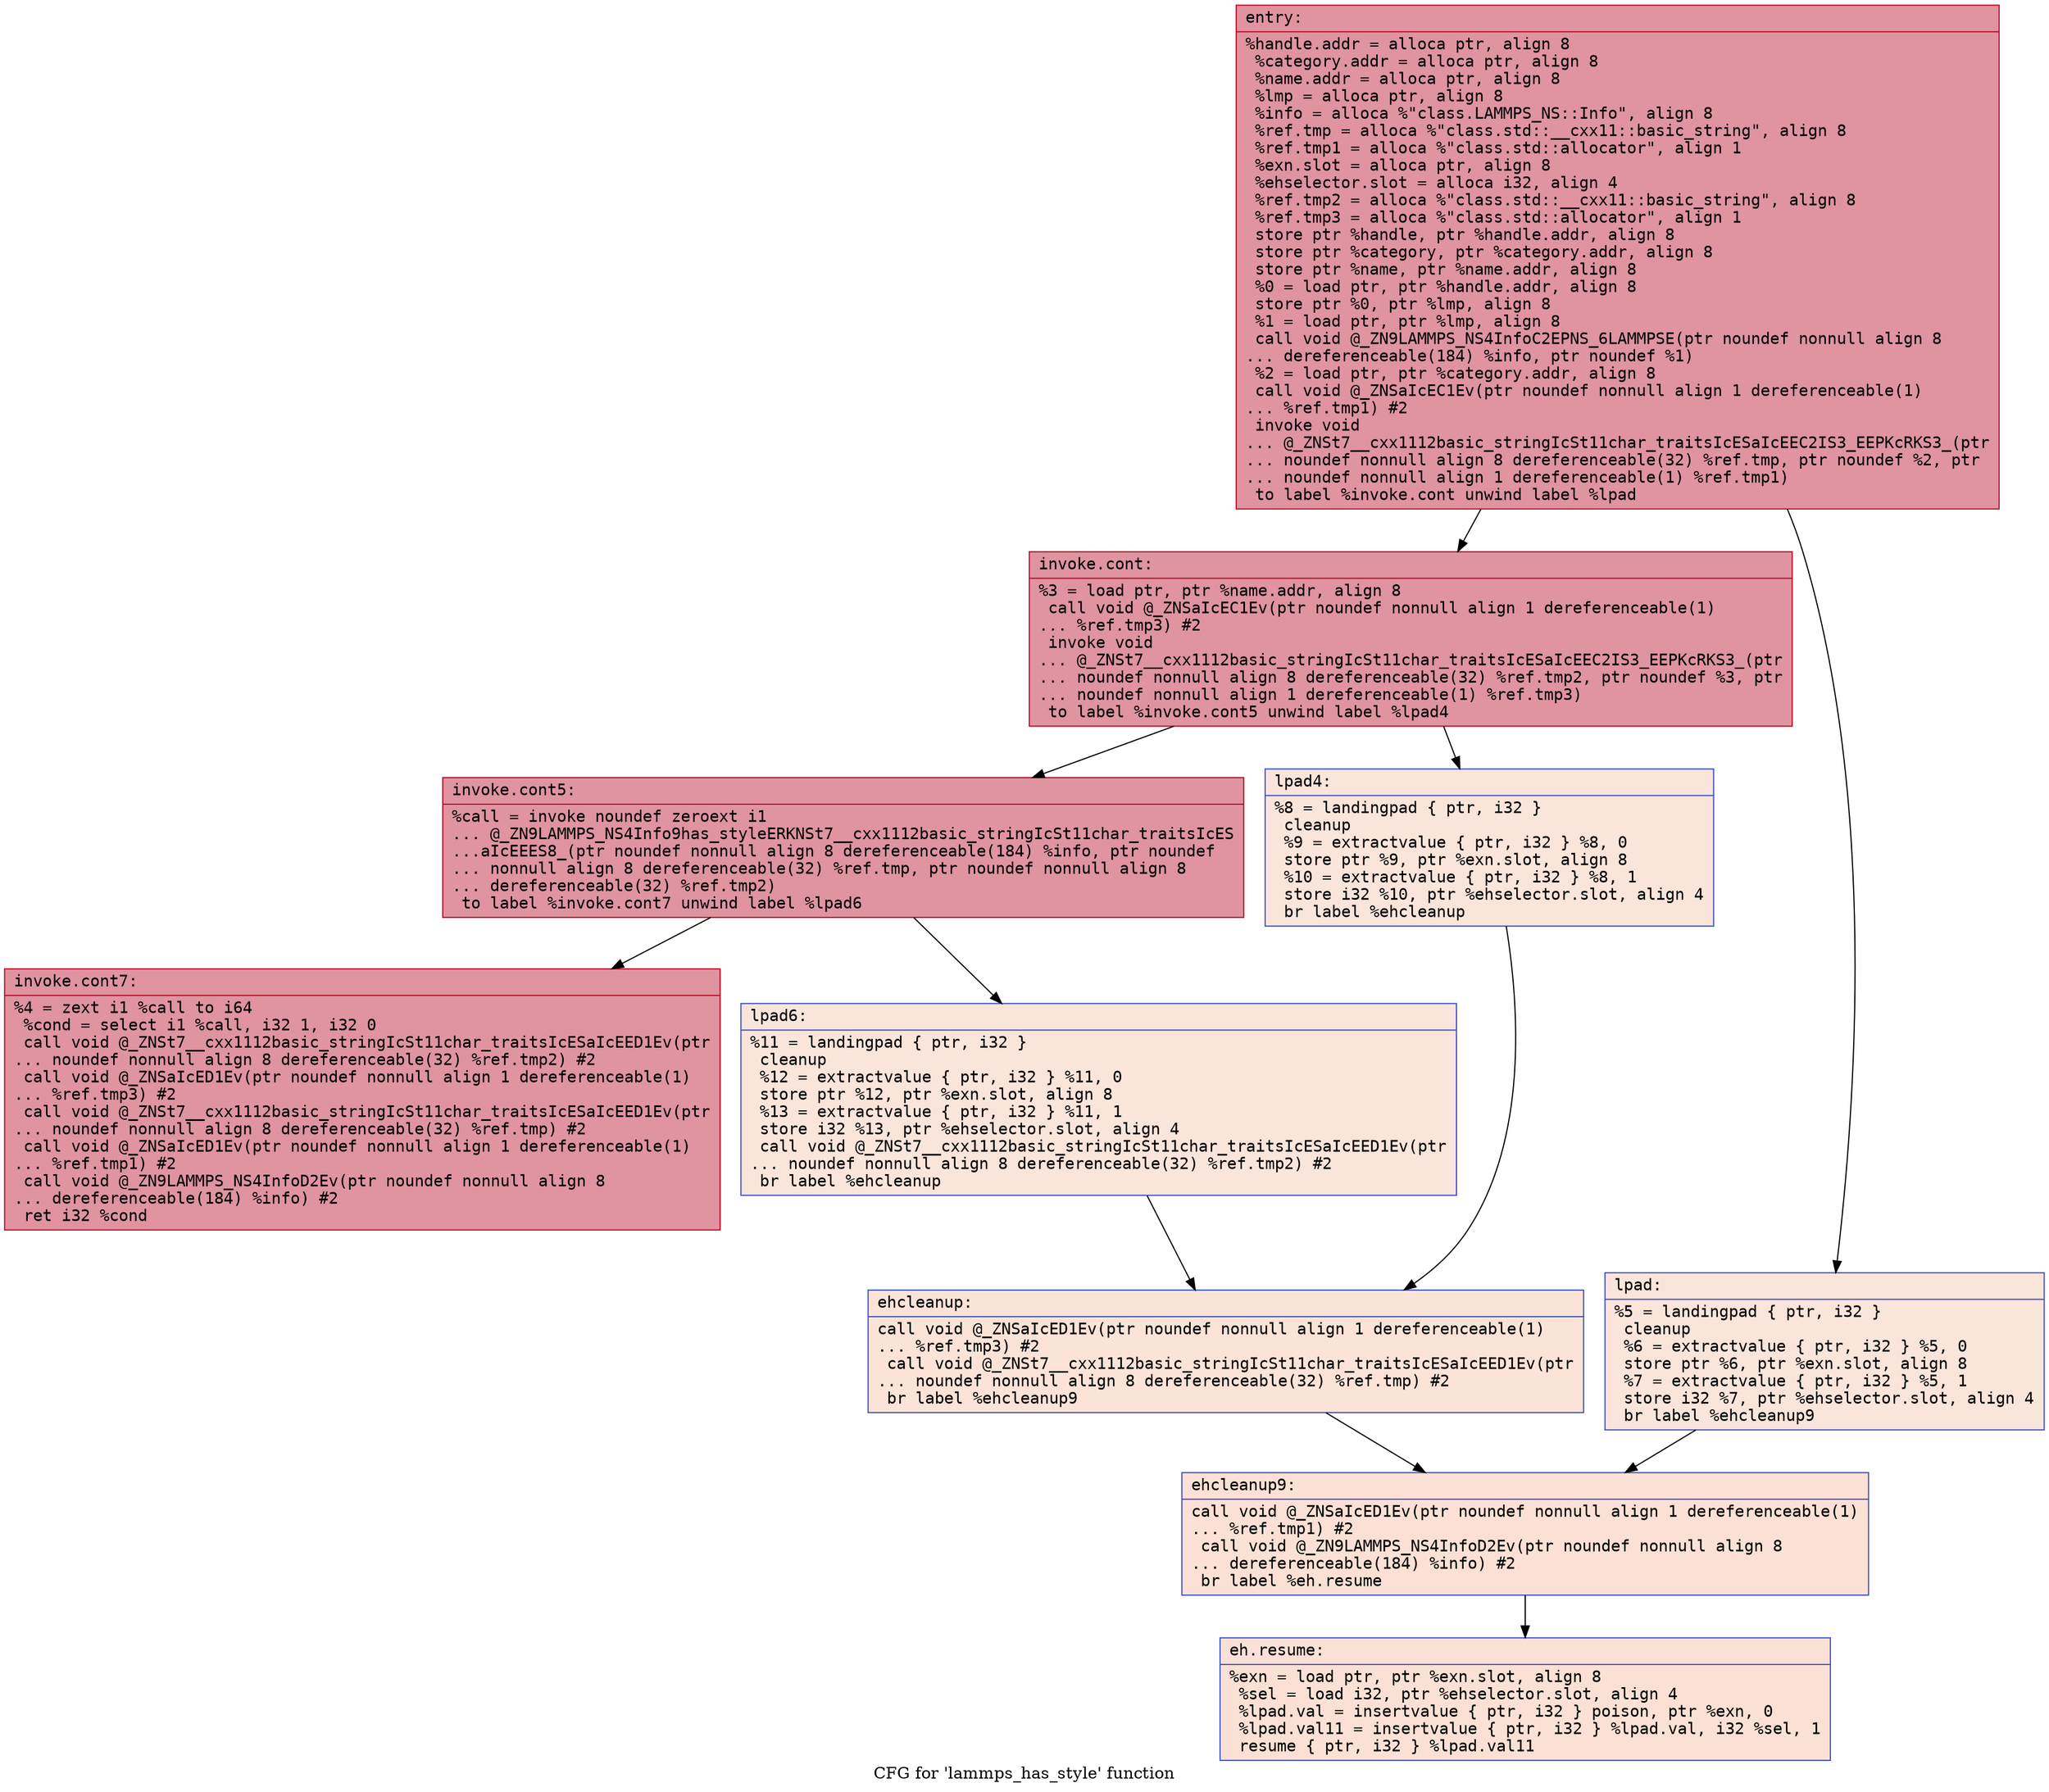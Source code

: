 digraph "CFG for 'lammps_has_style' function" {
	label="CFG for 'lammps_has_style' function";

	Node0x55bdf8109400 [shape=record,color="#b70d28ff", style=filled, fillcolor="#b70d2870" fontname="Courier",label="{entry:\l|  %handle.addr = alloca ptr, align 8\l  %category.addr = alloca ptr, align 8\l  %name.addr = alloca ptr, align 8\l  %lmp = alloca ptr, align 8\l  %info = alloca %\"class.LAMMPS_NS::Info\", align 8\l  %ref.tmp = alloca %\"class.std::__cxx11::basic_string\", align 8\l  %ref.tmp1 = alloca %\"class.std::allocator\", align 1\l  %exn.slot = alloca ptr, align 8\l  %ehselector.slot = alloca i32, align 4\l  %ref.tmp2 = alloca %\"class.std::__cxx11::basic_string\", align 8\l  %ref.tmp3 = alloca %\"class.std::allocator\", align 1\l  store ptr %handle, ptr %handle.addr, align 8\l  store ptr %category, ptr %category.addr, align 8\l  store ptr %name, ptr %name.addr, align 8\l  %0 = load ptr, ptr %handle.addr, align 8\l  store ptr %0, ptr %lmp, align 8\l  %1 = load ptr, ptr %lmp, align 8\l  call void @_ZN9LAMMPS_NS4InfoC2EPNS_6LAMMPSE(ptr noundef nonnull align 8\l... dereferenceable(184) %info, ptr noundef %1)\l  %2 = load ptr, ptr %category.addr, align 8\l  call void @_ZNSaIcEC1Ev(ptr noundef nonnull align 1 dereferenceable(1)\l... %ref.tmp1) #2\l  invoke void\l... @_ZNSt7__cxx1112basic_stringIcSt11char_traitsIcESaIcEEC2IS3_EEPKcRKS3_(ptr\l... noundef nonnull align 8 dereferenceable(32) %ref.tmp, ptr noundef %2, ptr\l... noundef nonnull align 1 dereferenceable(1) %ref.tmp1)\l          to label %invoke.cont unwind label %lpad\l}"];
	Node0x55bdf8109400 -> Node0x55bdf810a3e0[tooltip="entry -> invoke.cont\nProbability 100.00%" ];
	Node0x55bdf8109400 -> Node0x55bdf810a430[tooltip="entry -> lpad\nProbability 0.00%" ];
	Node0x55bdf810a3e0 [shape=record,color="#b70d28ff", style=filled, fillcolor="#b70d2870" fontname="Courier",label="{invoke.cont:\l|  %3 = load ptr, ptr %name.addr, align 8\l  call void @_ZNSaIcEC1Ev(ptr noundef nonnull align 1 dereferenceable(1)\l... %ref.tmp3) #2\l  invoke void\l... @_ZNSt7__cxx1112basic_stringIcSt11char_traitsIcESaIcEEC2IS3_EEPKcRKS3_(ptr\l... noundef nonnull align 8 dereferenceable(32) %ref.tmp2, ptr noundef %3, ptr\l... noundef nonnull align 1 dereferenceable(1) %ref.tmp3)\l          to label %invoke.cont5 unwind label %lpad4\l}"];
	Node0x55bdf810a3e0 -> Node0x55bdf810a7a0[tooltip="invoke.cont -> invoke.cont5\nProbability 100.00%" ];
	Node0x55bdf810a3e0 -> Node0x55bdf810a7f0[tooltip="invoke.cont -> lpad4\nProbability 0.00%" ];
	Node0x55bdf810a7a0 [shape=record,color="#b70d28ff", style=filled, fillcolor="#b70d2870" fontname="Courier",label="{invoke.cont5:\l|  %call = invoke noundef zeroext i1\l... @_ZN9LAMMPS_NS4Info9has_styleERKNSt7__cxx1112basic_stringIcSt11char_traitsIcES\l...aIcEEES8_(ptr noundef nonnull align 8 dereferenceable(184) %info, ptr noundef\l... nonnull align 8 dereferenceable(32) %ref.tmp, ptr noundef nonnull align 8\l... dereferenceable(32) %ref.tmp2)\l          to label %invoke.cont7 unwind label %lpad6\l}"];
	Node0x55bdf810a7a0 -> Node0x55bdf810a750[tooltip="invoke.cont5 -> invoke.cont7\nProbability 100.00%" ];
	Node0x55bdf810a7a0 -> Node0x55bdf810aa80[tooltip="invoke.cont5 -> lpad6\nProbability 0.00%" ];
	Node0x55bdf810a750 [shape=record,color="#b70d28ff", style=filled, fillcolor="#b70d2870" fontname="Courier",label="{invoke.cont7:\l|  %4 = zext i1 %call to i64\l  %cond = select i1 %call, i32 1, i32 0\l  call void @_ZNSt7__cxx1112basic_stringIcSt11char_traitsIcESaIcEED1Ev(ptr\l... noundef nonnull align 8 dereferenceable(32) %ref.tmp2) #2\l  call void @_ZNSaIcED1Ev(ptr noundef nonnull align 1 dereferenceable(1)\l... %ref.tmp3) #2\l  call void @_ZNSt7__cxx1112basic_stringIcSt11char_traitsIcESaIcEED1Ev(ptr\l... noundef nonnull align 8 dereferenceable(32) %ref.tmp) #2\l  call void @_ZNSaIcED1Ev(ptr noundef nonnull align 1 dereferenceable(1)\l... %ref.tmp1) #2\l  call void @_ZN9LAMMPS_NS4InfoD2Ev(ptr noundef nonnull align 8\l... dereferenceable(184) %info) #2\l  ret i32 %cond\l}"];
	Node0x55bdf810a430 [shape=record,color="#3d50c3ff", style=filled, fillcolor="#f4c5ad70" fontname="Courier",label="{lpad:\l|  %5 = landingpad \{ ptr, i32 \}\l          cleanup\l  %6 = extractvalue \{ ptr, i32 \} %5, 0\l  store ptr %6, ptr %exn.slot, align 8\l  %7 = extractvalue \{ ptr, i32 \} %5, 1\l  store i32 %7, ptr %ehselector.slot, align 4\l  br label %ehcleanup9\l}"];
	Node0x55bdf810a430 -> Node0x55bdf810b7c0[tooltip="lpad -> ehcleanup9\nProbability 100.00%" ];
	Node0x55bdf810a7f0 [shape=record,color="#3d50c3ff", style=filled, fillcolor="#f4c5ad70" fontname="Courier",label="{lpad4:\l|  %8 = landingpad \{ ptr, i32 \}\l          cleanup\l  %9 = extractvalue \{ ptr, i32 \} %8, 0\l  store ptr %9, ptr %exn.slot, align 8\l  %10 = extractvalue \{ ptr, i32 \} %8, 1\l  store i32 %10, ptr %ehselector.slot, align 4\l  br label %ehcleanup\l}"];
	Node0x55bdf810a7f0 -> Node0x55bdf810bb00[tooltip="lpad4 -> ehcleanup\nProbability 100.00%" ];
	Node0x55bdf810aa80 [shape=record,color="#3d50c3ff", style=filled, fillcolor="#f4c5ad70" fontname="Courier",label="{lpad6:\l|  %11 = landingpad \{ ptr, i32 \}\l          cleanup\l  %12 = extractvalue \{ ptr, i32 \} %11, 0\l  store ptr %12, ptr %exn.slot, align 8\l  %13 = extractvalue \{ ptr, i32 \} %11, 1\l  store i32 %13, ptr %ehselector.slot, align 4\l  call void @_ZNSt7__cxx1112basic_stringIcSt11char_traitsIcESaIcEED1Ev(ptr\l... noundef nonnull align 8 dereferenceable(32) %ref.tmp2) #2\l  br label %ehcleanup\l}"];
	Node0x55bdf810aa80 -> Node0x55bdf810bb00[tooltip="lpad6 -> ehcleanup\nProbability 100.00%" ];
	Node0x55bdf810bb00 [shape=record,color="#3d50c3ff", style=filled, fillcolor="#f6bfa670" fontname="Courier",label="{ehcleanup:\l|  call void @_ZNSaIcED1Ev(ptr noundef nonnull align 1 dereferenceable(1)\l... %ref.tmp3) #2\l  call void @_ZNSt7__cxx1112basic_stringIcSt11char_traitsIcESaIcEED1Ev(ptr\l... noundef nonnull align 8 dereferenceable(32) %ref.tmp) #2\l  br label %ehcleanup9\l}"];
	Node0x55bdf810bb00 -> Node0x55bdf810b7c0[tooltip="ehcleanup -> ehcleanup9\nProbability 100.00%" ];
	Node0x55bdf810b7c0 [shape=record,color="#3d50c3ff", style=filled, fillcolor="#f7bca170" fontname="Courier",label="{ehcleanup9:\l|  call void @_ZNSaIcED1Ev(ptr noundef nonnull align 1 dereferenceable(1)\l... %ref.tmp1) #2\l  call void @_ZN9LAMMPS_NS4InfoD2Ev(ptr noundef nonnull align 8\l... dereferenceable(184) %info) #2\l  br label %eh.resume\l}"];
	Node0x55bdf810b7c0 -> Node0x55bdf810c670[tooltip="ehcleanup9 -> eh.resume\nProbability 100.00%" ];
	Node0x55bdf810c670 [shape=record,color="#3d50c3ff", style=filled, fillcolor="#f7bca170" fontname="Courier",label="{eh.resume:\l|  %exn = load ptr, ptr %exn.slot, align 8\l  %sel = load i32, ptr %ehselector.slot, align 4\l  %lpad.val = insertvalue \{ ptr, i32 \} poison, ptr %exn, 0\l  %lpad.val11 = insertvalue \{ ptr, i32 \} %lpad.val, i32 %sel, 1\l  resume \{ ptr, i32 \} %lpad.val11\l}"];
}
